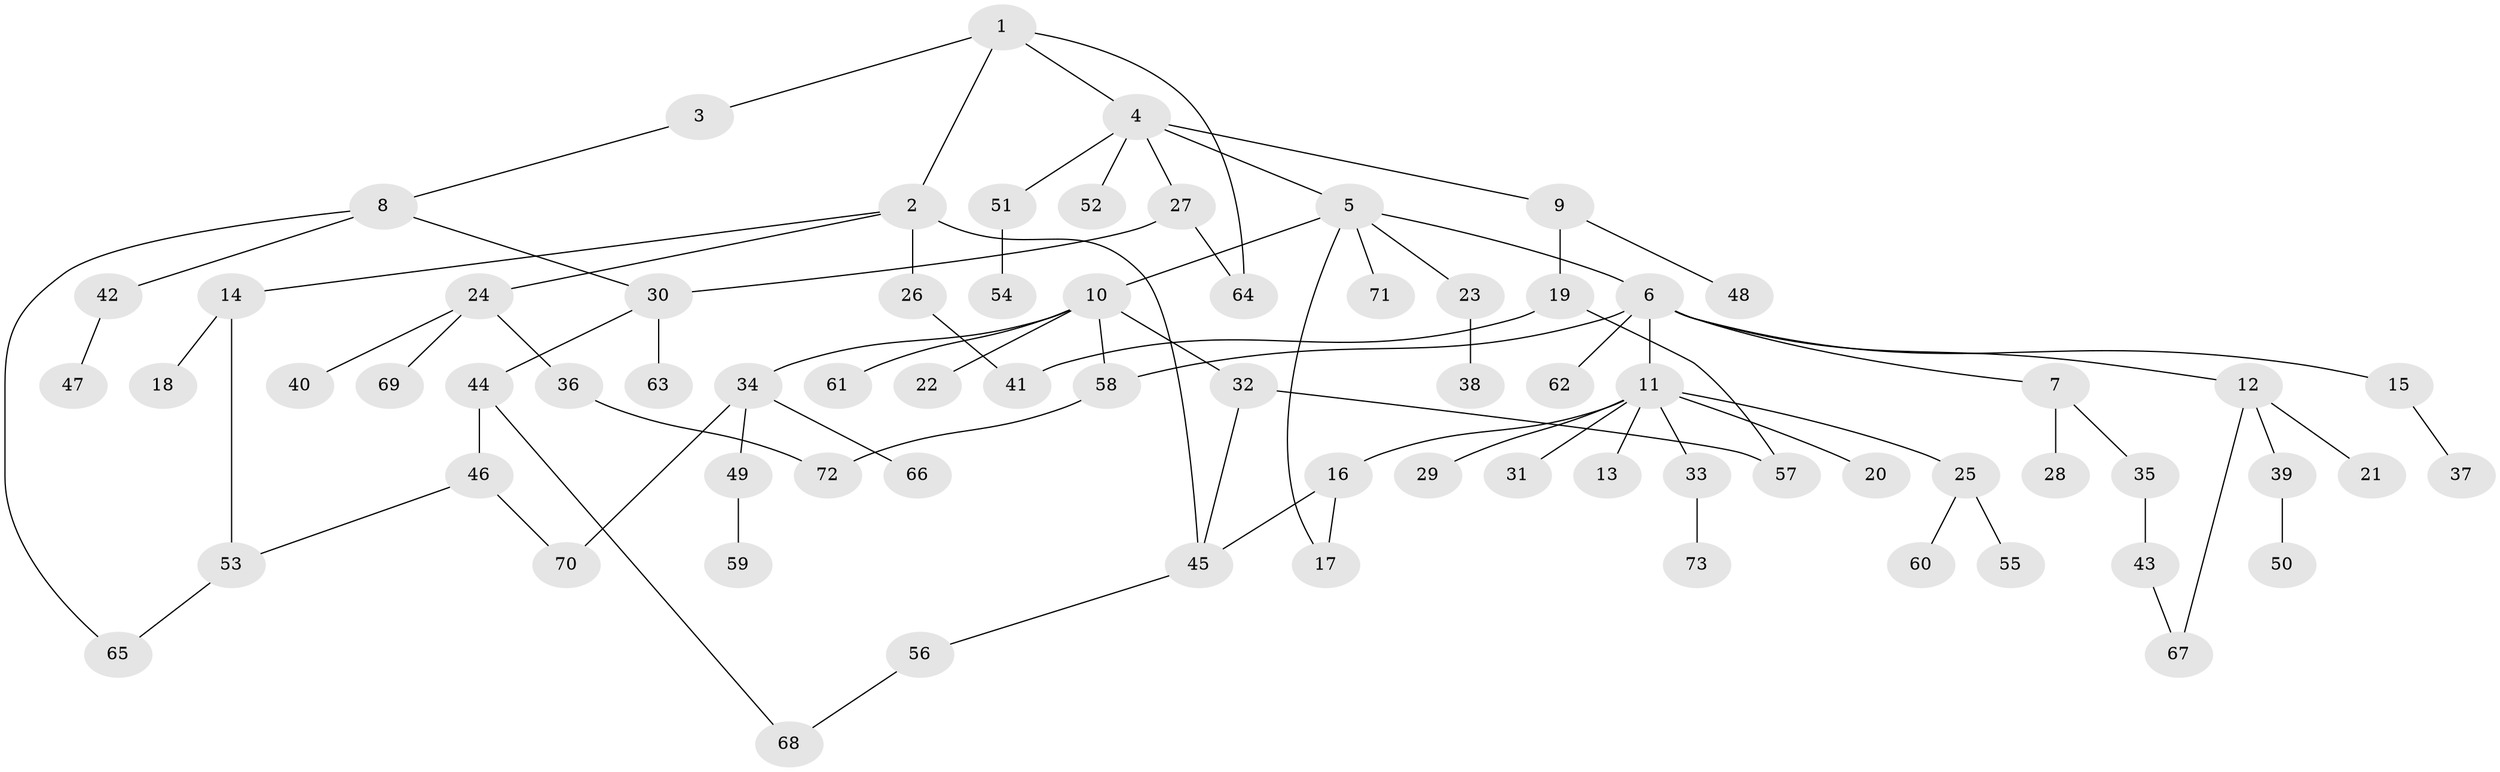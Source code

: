 // coarse degree distribution, {5: 0.11363636363636363, 4: 0.09090909090909091, 7: 0.022727272727272728, 3: 0.18181818181818182, 2: 0.25, 1: 0.3181818181818182, 6: 0.022727272727272728}
// Generated by graph-tools (version 1.1) at 2025/36/03/04/25 23:36:13]
// undirected, 73 vertices, 86 edges
graph export_dot {
  node [color=gray90,style=filled];
  1;
  2;
  3;
  4;
  5;
  6;
  7;
  8;
  9;
  10;
  11;
  12;
  13;
  14;
  15;
  16;
  17;
  18;
  19;
  20;
  21;
  22;
  23;
  24;
  25;
  26;
  27;
  28;
  29;
  30;
  31;
  32;
  33;
  34;
  35;
  36;
  37;
  38;
  39;
  40;
  41;
  42;
  43;
  44;
  45;
  46;
  47;
  48;
  49;
  50;
  51;
  52;
  53;
  54;
  55;
  56;
  57;
  58;
  59;
  60;
  61;
  62;
  63;
  64;
  65;
  66;
  67;
  68;
  69;
  70;
  71;
  72;
  73;
  1 -- 2;
  1 -- 3;
  1 -- 4;
  1 -- 64;
  2 -- 14;
  2 -- 24;
  2 -- 26;
  2 -- 45;
  3 -- 8;
  4 -- 5;
  4 -- 9;
  4 -- 27;
  4 -- 51;
  4 -- 52;
  5 -- 6;
  5 -- 10;
  5 -- 23;
  5 -- 71;
  5 -- 17;
  6 -- 7;
  6 -- 11;
  6 -- 12;
  6 -- 15;
  6 -- 62;
  6 -- 58;
  7 -- 28;
  7 -- 35;
  8 -- 30;
  8 -- 42;
  8 -- 65;
  9 -- 19;
  9 -- 48;
  10 -- 22;
  10 -- 32;
  10 -- 34;
  10 -- 58;
  10 -- 61;
  11 -- 13;
  11 -- 16;
  11 -- 20;
  11 -- 25;
  11 -- 29;
  11 -- 31;
  11 -- 33;
  12 -- 21;
  12 -- 39;
  12 -- 67;
  14 -- 18;
  14 -- 53;
  15 -- 37;
  16 -- 17;
  16 -- 45;
  19 -- 57;
  19 -- 41;
  23 -- 38;
  24 -- 36;
  24 -- 40;
  24 -- 69;
  25 -- 55;
  25 -- 60;
  26 -- 41;
  27 -- 64;
  27 -- 30;
  30 -- 44;
  30 -- 63;
  32 -- 45;
  32 -- 57;
  33 -- 73;
  34 -- 49;
  34 -- 66;
  34 -- 70;
  35 -- 43;
  36 -- 72;
  39 -- 50;
  42 -- 47;
  43 -- 67;
  44 -- 46;
  44 -- 68;
  45 -- 56;
  46 -- 53;
  46 -- 70;
  49 -- 59;
  51 -- 54;
  53 -- 65;
  56 -- 68;
  58 -- 72;
}
